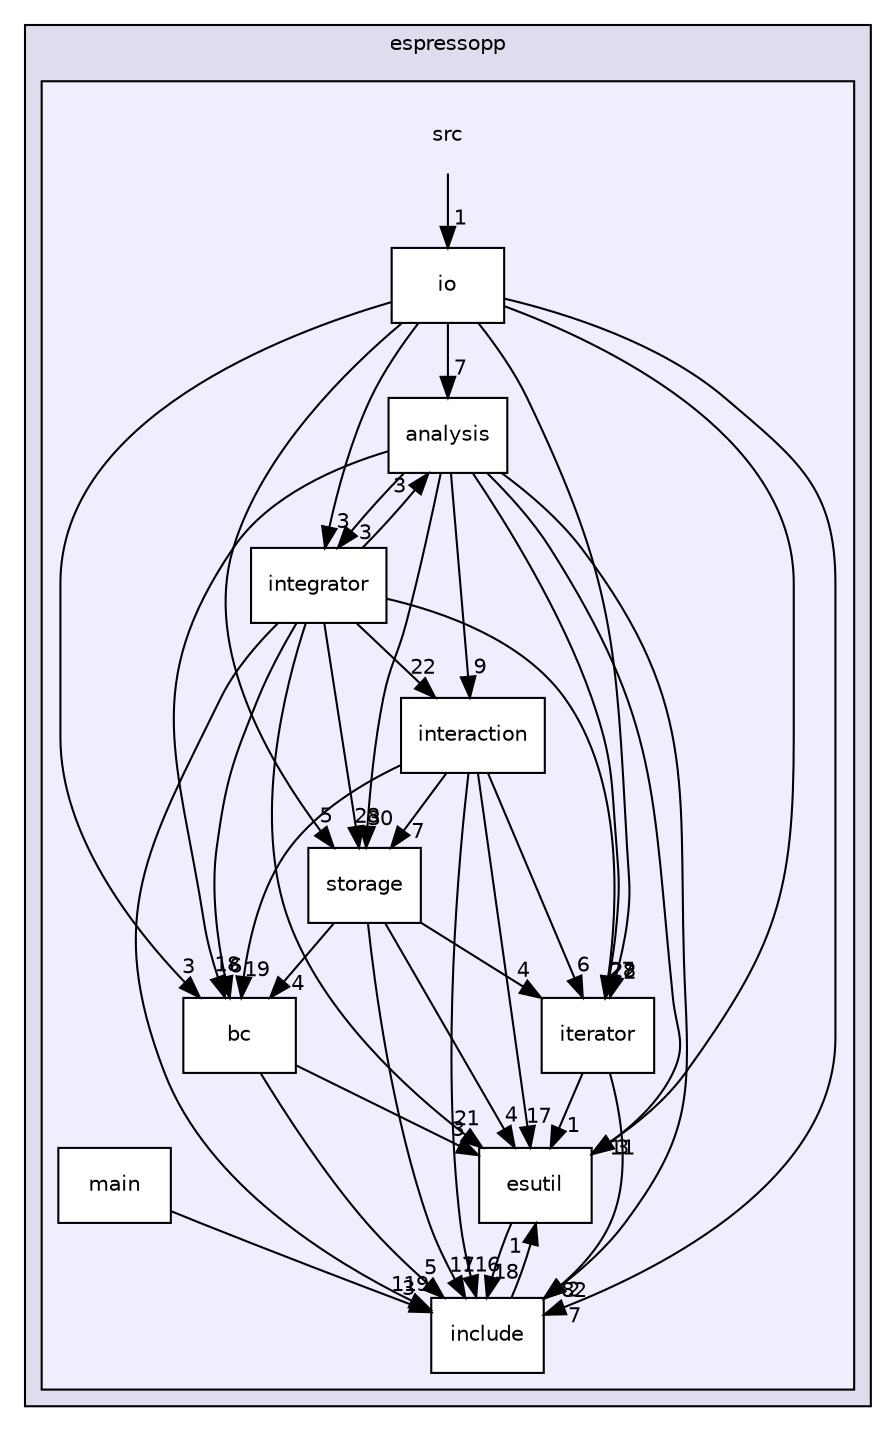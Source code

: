 digraph G {
  compound=true
  node [ fontsize="10", fontname="Helvetica"];
  edge [ labelfontsize="10", labelfontname="Helvetica"];
  subgraph clusterdir_805259ce9380bb65a7430128d5e0f497 {
    graph [ bgcolor="#ddddee", pencolor="black", label="espressopp" fontname="Helvetica", fontsize="10", URL="dir_805259ce9380bb65a7430128d5e0f497.html"]
  subgraph clusterdir_840424569f8391225c4dad9612f75a9e {
    graph [ bgcolor="#eeeeff", pencolor="black", label="" URL="dir_840424569f8391225c4dad9612f75a9e.html"];
    dir_840424569f8391225c4dad9612f75a9e [shape=plaintext label="src"];
    dir_b33d47cb326370002da52f5daea73f20 [shape=box label="analysis" color="black" fillcolor="white" style="filled" URL="dir_b33d47cb326370002da52f5daea73f20.html"];
    dir_2a2e0dc813ea93660324bc7ee2ed68a5 [shape=box label="bc" color="black" fillcolor="white" style="filled" URL="dir_2a2e0dc813ea93660324bc7ee2ed68a5.html"];
    dir_30ad0123404772abcdaf509545407766 [shape=box label="esutil" color="black" fillcolor="white" style="filled" URL="dir_30ad0123404772abcdaf509545407766.html"];
    dir_07322392141941e5ed4d0e488e425da5 [shape=box label="include" color="black" fillcolor="white" style="filled" URL="dir_07322392141941e5ed4d0e488e425da5.html"];
    dir_84f46cc2d69dedd3127866f85b6e7445 [shape=box label="integrator" color="black" fillcolor="white" style="filled" URL="dir_84f46cc2d69dedd3127866f85b6e7445.html"];
    dir_725c2a7b72c128cc0e599137c784e518 [shape=box label="interaction" color="black" fillcolor="white" style="filled" URL="dir_725c2a7b72c128cc0e599137c784e518.html"];
    dir_e96add3f2184cfbb53df483064adcf17 [shape=box label="io" color="black" fillcolor="white" style="filled" URL="dir_e96add3f2184cfbb53df483064adcf17.html"];
    dir_65a7cc55549575d8215876edefddfa16 [shape=box label="iterator" color="black" fillcolor="white" style="filled" URL="dir_65a7cc55549575d8215876edefddfa16.html"];
    dir_4e8237225cf925a3088fc2f331c99698 [shape=box label="main" color="black" fillcolor="white" style="filled" URL="dir_4e8237225cf925a3088fc2f331c99698.html"];
    dir_3d95eb22befbb2806b1670226558eac0 [shape=box label="storage" color="black" fillcolor="white" style="filled" URL="dir_3d95eb22befbb2806b1670226558eac0.html"];
  }
  }
  dir_2a2e0dc813ea93660324bc7ee2ed68a5->dir_07322392141941e5ed4d0e488e425da5 [headlabel="5", labeldistance=1.5 headhref="dir_000007_000013.html"];
  dir_2a2e0dc813ea93660324bc7ee2ed68a5->dir_30ad0123404772abcdaf509545407766 [headlabel="3", labeldistance=1.5 headhref="dir_000007_000008.html"];
  dir_07322392141941e5ed4d0e488e425da5->dir_30ad0123404772abcdaf509545407766 [headlabel="1", labeldistance=1.5 headhref="dir_000013_000008.html"];
  dir_e96add3f2184cfbb53df483064adcf17->dir_2a2e0dc813ea93660324bc7ee2ed68a5 [headlabel="3", labeldistance=1.5 headhref="dir_000011_000007.html"];
  dir_e96add3f2184cfbb53df483064adcf17->dir_07322392141941e5ed4d0e488e425da5 [headlabel="7", labeldistance=1.5 headhref="dir_000011_000013.html"];
  dir_e96add3f2184cfbb53df483064adcf17->dir_3d95eb22befbb2806b1670226558eac0 [headlabel="5", labeldistance=1.5 headhref="dir_000011_000012.html"];
  dir_e96add3f2184cfbb53df483064adcf17->dir_84f46cc2d69dedd3127866f85b6e7445 [headlabel="3", labeldistance=1.5 headhref="dir_000011_000009.html"];
  dir_e96add3f2184cfbb53df483064adcf17->dir_65a7cc55549575d8215876edefddfa16 [headlabel="2", labeldistance=1.5 headhref="dir_000011_000014.html"];
  dir_e96add3f2184cfbb53df483064adcf17->dir_b33d47cb326370002da52f5daea73f20 [headlabel="7", labeldistance=1.5 headhref="dir_000011_000006.html"];
  dir_e96add3f2184cfbb53df483064adcf17->dir_30ad0123404772abcdaf509545407766 [headlabel="3", labeldistance=1.5 headhref="dir_000011_000008.html"];
  dir_3d95eb22befbb2806b1670226558eac0->dir_2a2e0dc813ea93660324bc7ee2ed68a5 [headlabel="4", labeldistance=1.5 headhref="dir_000012_000007.html"];
  dir_3d95eb22befbb2806b1670226558eac0->dir_07322392141941e5ed4d0e488e425da5 [headlabel="17", labeldistance=1.5 headhref="dir_000012_000013.html"];
  dir_3d95eb22befbb2806b1670226558eac0->dir_65a7cc55549575d8215876edefddfa16 [headlabel="4", labeldistance=1.5 headhref="dir_000012_000014.html"];
  dir_3d95eb22befbb2806b1670226558eac0->dir_30ad0123404772abcdaf509545407766 [headlabel="4", labeldistance=1.5 headhref="dir_000012_000008.html"];
  dir_84f46cc2d69dedd3127866f85b6e7445->dir_2a2e0dc813ea93660324bc7ee2ed68a5 [headlabel="6", labeldistance=1.5 headhref="dir_000009_000007.html"];
  dir_84f46cc2d69dedd3127866f85b6e7445->dir_07322392141941e5ed4d0e488e425da5 [headlabel="119", labeldistance=1.5 headhref="dir_000009_000013.html"];
  dir_84f46cc2d69dedd3127866f85b6e7445->dir_3d95eb22befbb2806b1670226558eac0 [headlabel="28", labeldistance=1.5 headhref="dir_000009_000012.html"];
  dir_84f46cc2d69dedd3127866f85b6e7445->dir_65a7cc55549575d8215876edefddfa16 [headlabel="27", labeldistance=1.5 headhref="dir_000009_000014.html"];
  dir_84f46cc2d69dedd3127866f85b6e7445->dir_725c2a7b72c128cc0e599137c784e518 [headlabel="22", labeldistance=1.5 headhref="dir_000009_000010.html"];
  dir_84f46cc2d69dedd3127866f85b6e7445->dir_b33d47cb326370002da52f5daea73f20 [headlabel="3", labeldistance=1.5 headhref="dir_000009_000006.html"];
  dir_84f46cc2d69dedd3127866f85b6e7445->dir_30ad0123404772abcdaf509545407766 [headlabel="21", labeldistance=1.5 headhref="dir_000009_000008.html"];
  dir_4e8237225cf925a3088fc2f331c99698->dir_07322392141941e5ed4d0e488e425da5 [headlabel="3", labeldistance=1.5 headhref="dir_000015_000013.html"];
  dir_65a7cc55549575d8215876edefddfa16->dir_07322392141941e5ed4d0e488e425da5 [headlabel="2", labeldistance=1.5 headhref="dir_000014_000013.html"];
  dir_65a7cc55549575d8215876edefddfa16->dir_30ad0123404772abcdaf509545407766 [headlabel="1", labeldistance=1.5 headhref="dir_000014_000008.html"];
  dir_725c2a7b72c128cc0e599137c784e518->dir_2a2e0dc813ea93660324bc7ee2ed68a5 [headlabel="19", labeldistance=1.5 headhref="dir_000010_000007.html"];
  dir_725c2a7b72c128cc0e599137c784e518->dir_07322392141941e5ed4d0e488e425da5 [headlabel="116", labeldistance=1.5 headhref="dir_000010_000013.html"];
  dir_725c2a7b72c128cc0e599137c784e518->dir_3d95eb22befbb2806b1670226558eac0 [headlabel="7", labeldistance=1.5 headhref="dir_000010_000012.html"];
  dir_725c2a7b72c128cc0e599137c784e518->dir_65a7cc55549575d8215876edefddfa16 [headlabel="6", labeldistance=1.5 headhref="dir_000010_000014.html"];
  dir_725c2a7b72c128cc0e599137c784e518->dir_30ad0123404772abcdaf509545407766 [headlabel="17", labeldistance=1.5 headhref="dir_000010_000008.html"];
  dir_b33d47cb326370002da52f5daea73f20->dir_2a2e0dc813ea93660324bc7ee2ed68a5 [headlabel="18", labeldistance=1.5 headhref="dir_000006_000007.html"];
  dir_b33d47cb326370002da52f5daea73f20->dir_07322392141941e5ed4d0e488e425da5 [headlabel="82", labeldistance=1.5 headhref="dir_000006_000013.html"];
  dir_b33d47cb326370002da52f5daea73f20->dir_3d95eb22befbb2806b1670226558eac0 [headlabel="30", labeldistance=1.5 headhref="dir_000006_000012.html"];
  dir_b33d47cb326370002da52f5daea73f20->dir_84f46cc2d69dedd3127866f85b6e7445 [headlabel="3", labeldistance=1.5 headhref="dir_000006_000009.html"];
  dir_b33d47cb326370002da52f5daea73f20->dir_65a7cc55549575d8215876edefddfa16 [headlabel="28", labeldistance=1.5 headhref="dir_000006_000014.html"];
  dir_b33d47cb326370002da52f5daea73f20->dir_725c2a7b72c128cc0e599137c784e518 [headlabel="9", labeldistance=1.5 headhref="dir_000006_000010.html"];
  dir_b33d47cb326370002da52f5daea73f20->dir_30ad0123404772abcdaf509545407766 [headlabel="11", labeldistance=1.5 headhref="dir_000006_000008.html"];
  dir_840424569f8391225c4dad9612f75a9e->dir_e96add3f2184cfbb53df483064adcf17 [headlabel="1", labeldistance=1.5 headhref="dir_000005_000011.html"];
  dir_30ad0123404772abcdaf509545407766->dir_07322392141941e5ed4d0e488e425da5 [headlabel="18", labeldistance=1.5 headhref="dir_000008_000013.html"];
}
